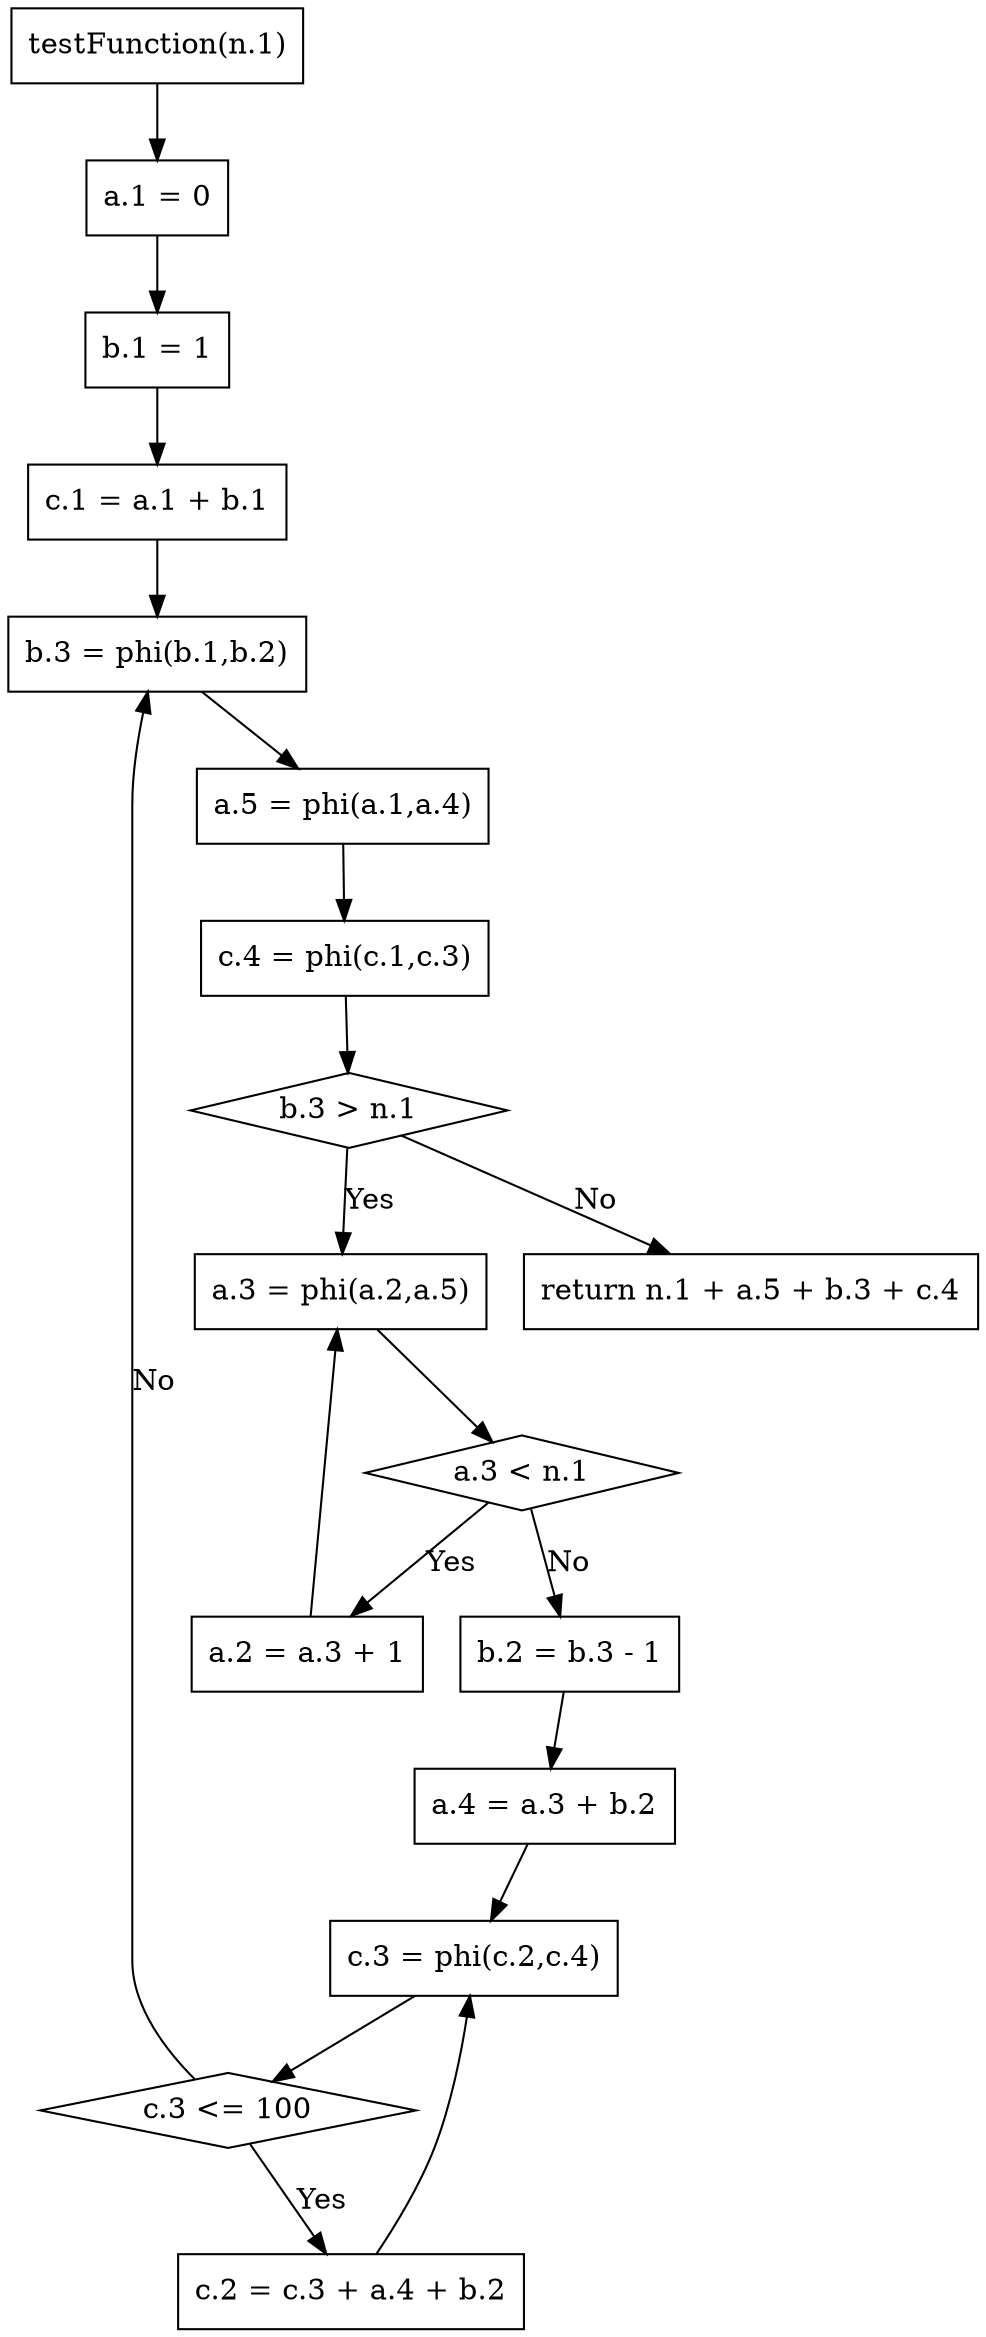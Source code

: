 digraph "gr" {
"1" ["label"="testFunction(n.1)","shape"="box"]
"2" ["label"="a.1 = 0","shape"="box"]
"3" ["label"="b.1 = 1","shape"="box"]
"4" ["label"="c.1 = a.1 + b.1","shape"="box"]
"5" ["label"="b.3 > n.1","shape"="diamond"]
"6" ["label"="a.3 < n.1","shape"="diamond"]
"7" ["label"="a.2 = a.3 + 1","shape"="box"]
"8" ["label"="a.3 = phi(a.2,a.5)","shape"="box"]
"9" ["label"="b.2 = b.3 - 1","shape"="box"]
"10" ["label"="a.4 = a.3 + b.2","shape"="box"]

"11" ["label"="c.3 <= 100","shape"="diamond"]
"12" ["label"="c.2 = c.3 + a.4 + b.2","shape"="box"]

"13" ["label"="c.3 = phi(c.2,c.4)","shape"="box"]

"14" ["label"="b.3 = phi(b.1,b.2)","shape"="box"]
"15" ["label"="a.5 = phi(a.1,a.4)","shape"="box"]
"16" ["label"="c.4 = phi(c.1,c.3)","shape"="box"]

"17" ["label"="return n.1 + a.5 + b.3 + c.4","shape"="box"]

"1" -> "2" ["label"=""]
"2" -> "3" ["label"=""]
"3" -> "4" ["label"=""]
"4" -> "14" ["label"=""]
"5" -> "8" ["label"="Yes"]
"5" -> "17" ["label"="No"]
"6" -> "7" ["label"="Yes"]
"6" -> "9" ["label"="No"]
"8" -> "6" ["label"=""]
"7" -> "8" ["label"=""]
"9" -> "10" ["label"=""]
"10" -> "13" ["label"=""]
"11" -> "12" ["label"="Yes"]
"11" -> "14" ["label"="No"]
"13" -> "11" ["label"=""]
"12" -> "13" ["label"=""]
"14" -> "15" ["label"=""]
"15" -> "16" ["label"=""]
"16" -> "5" ["label"=""]
}